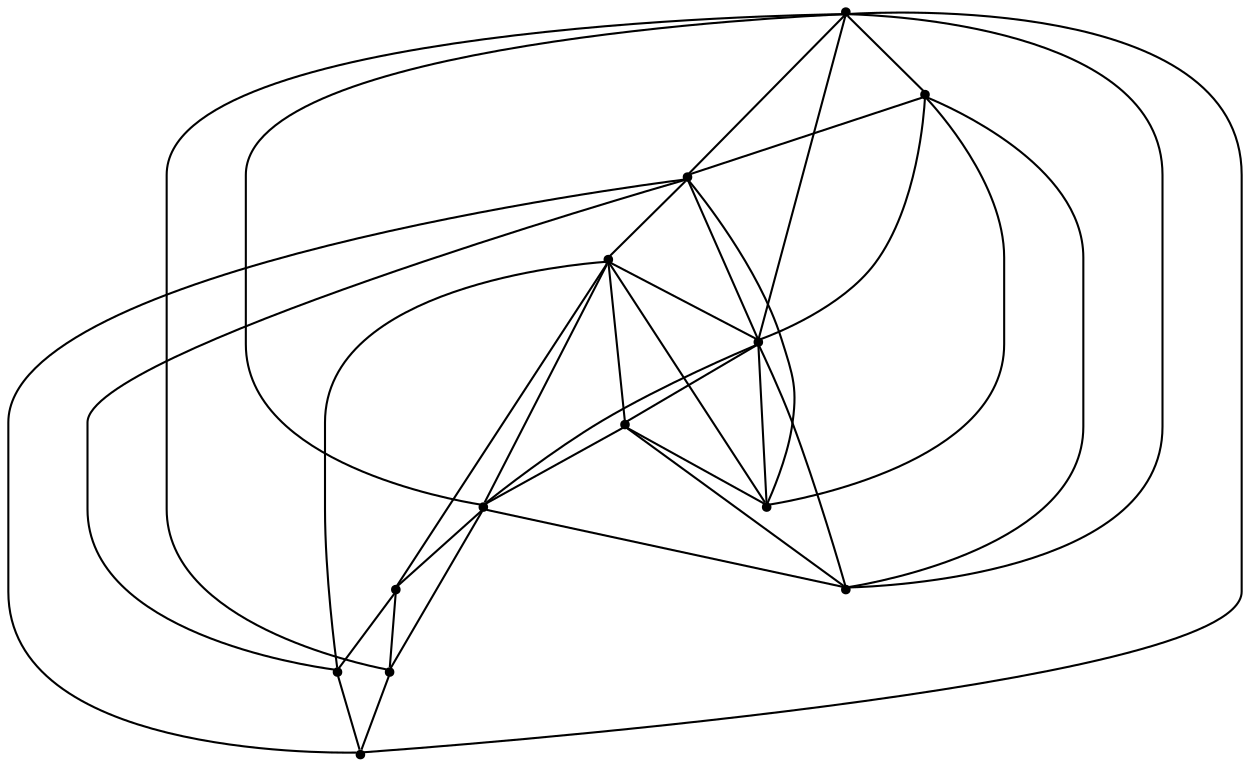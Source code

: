 graph {
  node [shape=point,comment="{\"directed\":false,\"doi\":\"10.1007/978-3-319-73915-1_1\",\"figure\":\"1 (3)\"}"]

  v0 [pos="957.6567045738374,442.3834679174182"]
  v1 [pos="957.6567045738375,242.3518119477988"]
  v2 [pos="940.9873824048382,342.36876066473496"]
  v3 [pos="890.9794158978407,309.0282834495876"]
  v4 [pos="857.6418684600476,259.02092982324604"]
  v5 [pos="890.9794158978407,375.70699641562936"]
  v6 [pos="774.2952576150517,342.36876066473496"]
  v7 [pos="757.6259354460524,242.3518119477988"]
  v8 [pos="857.6418684600476,342.36876066473496"]
  v9 [pos="824.3032241220491,309.02828344958766"]
  v10 [pos="824.3032241220492,375.7069964156294"]
  v11 [pos="857.6418684600476,425.71435004197104"]
  v12 [pos="757.6259354460524,442.3834679174182"]

  v0 -- v1 [id="-1",pos="957.6567045738374,442.3834679174182 957.6567045738375,242.3518119477988 957.6567045738375,242.3518119477988 957.6567045738375,242.3518119477988"]
  v6 -- v8 [id="-3",pos="774.2952576150517,342.36876066473496 857.6418684600476,342.36876066473496 857.6418684600476,342.36876066473496 857.6418684600476,342.36876066473496"]
  v8 -- v2 [id="-4",pos="857.6418684600476,342.36876066473496 940.9873824048382,342.36876066473496 940.9873824048382,342.36876066473496 940.9873824048382,342.36876066473496"]
  v12 -- v0 [id="-6",pos="757.6259354460524,442.3834679174182 957.6567045738374,442.3834679174182 957.6567045738374,442.3834679174182 957.6567045738374,442.3834679174182"]
  v12 -- v7 [id="-7",pos="757.6259354460524,442.3834679174182 757.6259354460524,242.3518119477988 757.6259354460524,242.3518119477988 757.6259354460524,242.3518119477988"]
  v7 -- v1 [id="-8",pos="757.6259354460524,242.3518119477988 957.6567045738375,242.3518119477988 957.6567045738375,242.3518119477988 957.6567045738375,242.3518119477988"]
  v6 -- v11 [id="-9",pos="774.2952576150517,342.36876066473496 857.6418684600476,425.71435004197104 857.6418684600476,425.71435004197104 857.6418684600476,425.71435004197104"]
  v6 -- v12 [id="-10",pos="774.2952576150517,342.36876066473496 757.6259354460524,442.3834679174182 757.6259354460524,442.3834679174182 757.6259354460524,442.3834679174182"]
  v6 -- v7 [id="-11",pos="774.2952576150517,342.36876066473496 757.6259354460524,242.3518119477988 757.6259354460524,242.3518119477988 757.6259354460524,242.3518119477988"]
  v10 -- v11 [id="-12",pos="824.3032241220492,375.7069964156294 857.6418684600476,425.71435004197104 857.6418684600476,425.71435004197104 857.6418684600476,425.71435004197104"]
  v10 -- v6 [id="-13",pos="824.3032241220492,375.7069964156294 774.2952576150517,342.36876066473496 774.2952576150517,342.36876066473496 774.2952576150517,342.36876066473496"]
  v10 -- v5 [id="-14",pos="824.3032241220492,375.7069964156294 890.9794158978407,375.70699641562936 890.9794158978407,375.70699641562936 890.9794158978407,375.70699641562936"]
  v10 -- v9 [id="-15",pos="824.3032241220492,375.7069964156294 824.3032241220491,309.02828344958766 824.3032241220491,309.02828344958766 824.3032241220491,309.02828344958766"]
  v9 -- v6 [id="-16",pos="824.3032241220491,309.02828344958766 774.2952576150517,342.36876066473496 774.2952576150517,342.36876066473496 774.2952576150517,342.36876066473496"]
  v9 -- v4 [id="-17",pos="824.3032241220491,309.02828344958766 857.6418684600476,259.02092982324604 857.6418684600476,259.02092982324604 857.6418684600476,259.02092982324604"]
  v9 -- v3 [id="-18",pos="824.3032241220491,309.02828344958766 890.9794158978407,309.0282834495876 890.9794158978407,309.0282834495876 890.9794158978407,309.0282834495876"]
  v11 -- v8 [id="-20",pos="857.6418684600476,425.71435004197104 857.6418684600476,342.36876066473496 857.6418684600476,342.36876066473496 857.6418684600476,342.36876066473496"]
  v8 -- v4 [id="-21",pos="857.6418684600476,342.36876066473496 857.6418684600476,259.02092982324604 857.6418684600476,259.02092982324604 857.6418684600476,259.02092982324604"]
  v11 -- v12 [id="-23",pos="857.6418684600476,425.71435004197104 757.6259354460524,442.3834679174182 757.6259354460524,442.3834679174182 757.6259354460524,442.3834679174182"]
  v11 -- v2 [id="-24",pos="857.6418684600476,425.71435004197104 940.9873824048382,342.36876066473496 940.9873824048382,342.36876066473496 940.9873824048382,342.36876066473496"]
  v11 -- v5 [id="-25",pos="857.6418684600476,425.71435004197104 890.9794158978407,375.70699641562936 890.9794158978407,375.70699641562936 890.9794158978407,375.70699641562936"]
  v11 -- v0 [id="-26",pos="857.6418684600476,425.71435004197104 957.6567045738374,442.3834679174182 957.6567045738374,442.3834679174182 957.6567045738374,442.3834679174182"]
  v8 -- v10 [id="-27",pos="857.6418684600476,342.36876066473496 824.3032241220492,375.7069964156294 824.3032241220492,375.7069964156294 824.3032241220492,375.7069964156294"]
  v8 -- v5 [id="-28",pos="857.6418684600476,342.36876066473496 890.9794158978407,375.70699641562936 890.9794158978407,375.70699641562936 890.9794158978407,375.70699641562936"]
  v8 -- v9 [id="-29",pos="857.6418684600476,342.36876066473496 824.3032241220491,309.02828344958766 824.3032241220491,309.02828344958766 824.3032241220491,309.02828344958766"]
  v8 -- v3 [id="-30",pos="857.6418684600476,342.36876066473496 890.9794158978407,309.0282834495876 890.9794158978407,309.0282834495876 890.9794158978407,309.0282834495876"]
  v4 -- v2 [id="-31",pos="857.6418684600476,259.02092982324604 940.9873824048382,342.36876066473496 940.9873824048382,342.36876066473496 940.9873824048382,342.36876066473496"]
  v4 -- v7 [id="-32",pos="857.6418684600476,259.02092982324604 757.6259354460524,242.3518119477988 757.6259354460524,242.3518119477988 757.6259354460524,242.3518119477988"]
  v4 -- v6 [id="-33",pos="857.6418684600476,259.02092982324604 774.2952576150517,342.36876066473496 774.2952576150517,342.36876066473496 774.2952576150517,342.36876066473496"]
  v4 -- v1 [id="-34",pos="857.6418684600476,259.02092982324604 957.6567045738375,242.3518119477988 957.6567045738375,242.3518119477988 957.6567045738375,242.3518119477988"]
  v5 -- v2 [id="-35",pos="890.9794158978407,375.70699641562936 940.9873824048382,342.36876066473496 940.9873824048382,342.36876066473496 940.9873824048382,342.36876066473496"]
  v5 -- v3 [id="-36",pos="890.9794158978407,375.70699641562936 890.9794158978407,309.0282834495876 890.9794158978407,309.0282834495876 890.9794158978407,309.0282834495876"]
  v3 -- v4 [id="-37",pos="890.9794158978407,309.0282834495876 857.6418684600476,259.02092982324604 857.6418684600476,259.02092982324604 857.6418684600476,259.02092982324604"]
  v2 -- v0 [id="-38",pos="940.9873824048382,342.36876066473496 957.6567045738374,442.3834679174182 957.6567045738374,442.3834679174182 957.6567045738374,442.3834679174182"]
  v2 -- v3 [id="-39",pos="940.9873824048382,342.36876066473496 890.9794158978407,309.0282834495876 890.9794158978407,309.0282834495876 890.9794158978407,309.0282834495876"]
  v2 -- v1 [id="-40",pos="940.9873824048382,342.36876066473496 957.6567045738375,242.3518119477988 957.6567045738375,242.3518119477988 957.6567045738375,242.3518119477988"]
}